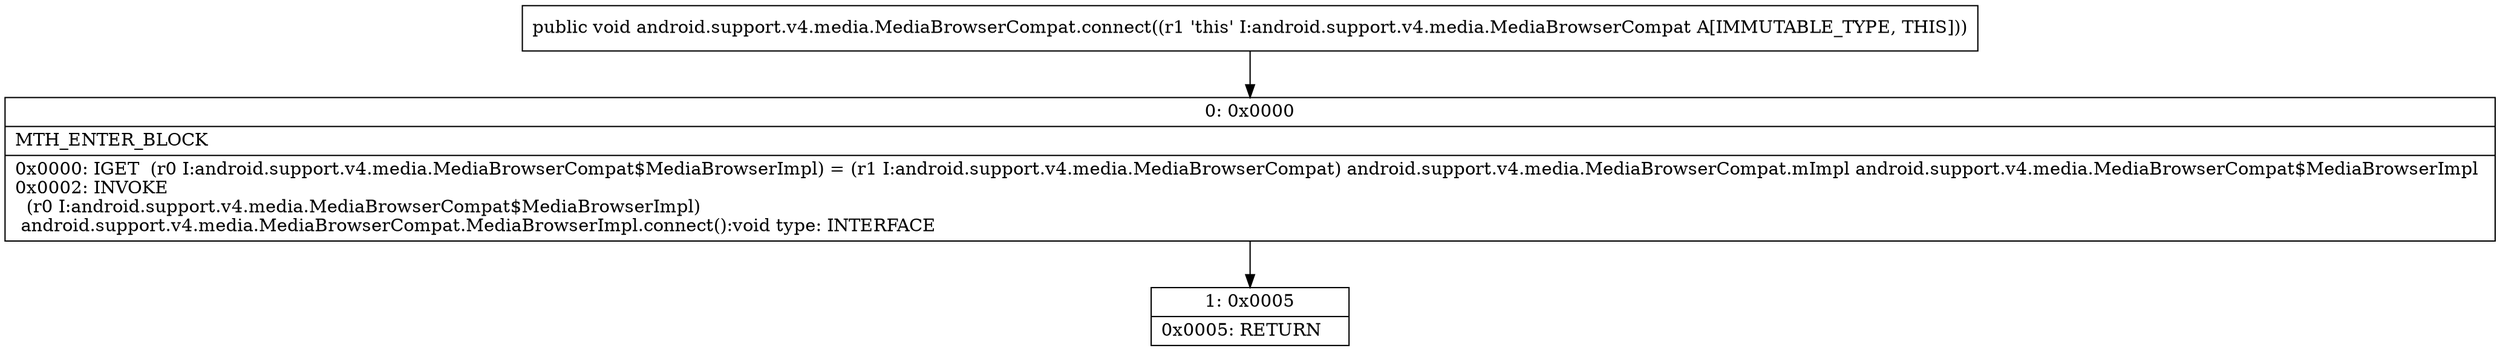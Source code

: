 digraph "CFG forandroid.support.v4.media.MediaBrowserCompat.connect()V" {
Node_0 [shape=record,label="{0\:\ 0x0000|MTH_ENTER_BLOCK\l|0x0000: IGET  (r0 I:android.support.v4.media.MediaBrowserCompat$MediaBrowserImpl) = (r1 I:android.support.v4.media.MediaBrowserCompat) android.support.v4.media.MediaBrowserCompat.mImpl android.support.v4.media.MediaBrowserCompat$MediaBrowserImpl \l0x0002: INVOKE  \l  (r0 I:android.support.v4.media.MediaBrowserCompat$MediaBrowserImpl)\l android.support.v4.media.MediaBrowserCompat.MediaBrowserImpl.connect():void type: INTERFACE \l}"];
Node_1 [shape=record,label="{1\:\ 0x0005|0x0005: RETURN   \l}"];
MethodNode[shape=record,label="{public void android.support.v4.media.MediaBrowserCompat.connect((r1 'this' I:android.support.v4.media.MediaBrowserCompat A[IMMUTABLE_TYPE, THIS])) }"];
MethodNode -> Node_0;
Node_0 -> Node_1;
}

